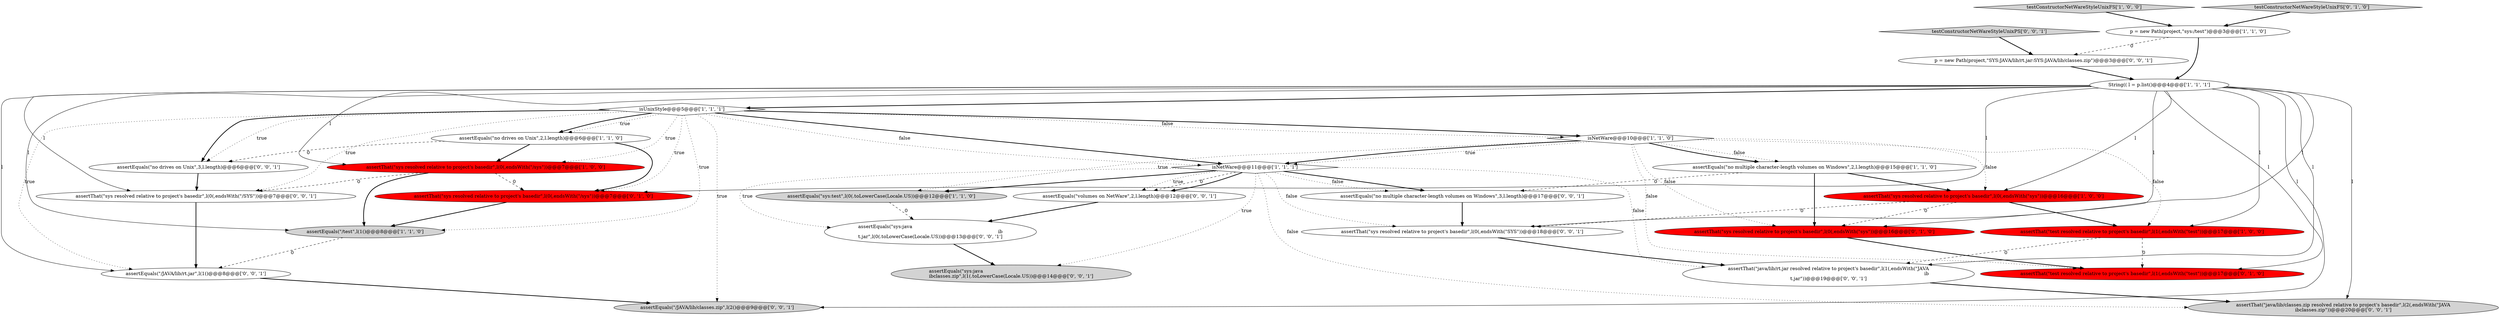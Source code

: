 digraph {
1 [style = filled, label = "String(( l = p.list()@@@4@@@['1', '1', '1']", fillcolor = white, shape = ellipse image = "AAA0AAABBB1BBB"];
26 [style = filled, label = "p = new Path(project,\"SYS:\JAVA/lib/rt.jar:SYS:\JAVA/lib/classes.zip\")@@@3@@@['0', '0', '1']", fillcolor = white, shape = ellipse image = "AAA0AAABBB3BBB"];
14 [style = filled, label = "assertThat(\"test resolved relative to project's basedir\",l(1(,endsWith(\"\test\"))@@@17@@@['0', '1', '0']", fillcolor = red, shape = ellipse image = "AAA1AAABBB2BBB"];
2 [style = filled, label = "isUnixStyle@@@5@@@['1', '1', '1']", fillcolor = white, shape = diamond image = "AAA0AAABBB1BBB"];
6 [style = filled, label = "assertEquals(\"sys:\test\",l(0(.toLowerCase(Locale.US))@@@12@@@['1', '1', '0']", fillcolor = lightgray, shape = ellipse image = "AAA0AAABBB1BBB"];
13 [style = filled, label = "assertThat(\"sys resolved relative to project's basedir\",l(0(,endsWith(\"\sys\"))@@@16@@@['0', '1', '0']", fillcolor = red, shape = ellipse image = "AAA1AAABBB2BBB"];
7 [style = filled, label = "assertEquals(\"/test\",l(1()@@@8@@@['1', '1', '0']", fillcolor = lightgray, shape = ellipse image = "AAA0AAABBB1BBB"];
19 [style = filled, label = "assertEquals(\"no multiple character-length volumes on Windows\",3,l.length)@@@17@@@['0', '0', '1']", fillcolor = white, shape = ellipse image = "AAA0AAABBB3BBB"];
28 [style = filled, label = "assertThat(\"java/lib/rt.jar resolved relative to project's basedir\",l(1(,endsWith(\"\JAVA\lib\rt.jar\"))@@@19@@@['0', '0', '1']", fillcolor = white, shape = ellipse image = "AAA0AAABBB3BBB"];
20 [style = filled, label = "assertEquals(\"/JAVA/lib/classes.zip\",l(2()@@@9@@@['0', '0', '1']", fillcolor = lightgray, shape = ellipse image = "AAA0AAABBB3BBB"];
27 [style = filled, label = "assertThat(\"sys resolved relative to project's basedir\",l(0(,endsWith(\"/SYS\"))@@@7@@@['0', '0', '1']", fillcolor = white, shape = ellipse image = "AAA0AAABBB3BBB"];
22 [style = filled, label = "assertEquals(\"volumes on NetWare\",2,l.length)@@@12@@@['0', '0', '1']", fillcolor = white, shape = ellipse image = "AAA0AAABBB3BBB"];
15 [style = filled, label = "assertThat(\"sys resolved relative to project's basedir\",l(0(,endsWith(\"/sys\"))@@@7@@@['0', '1', '0']", fillcolor = red, shape = ellipse image = "AAA1AAABBB2BBB"];
23 [style = filled, label = "testConstructorNetWareStyleUnixPS['0', '0', '1']", fillcolor = lightgray, shape = diamond image = "AAA0AAABBB3BBB"];
4 [style = filled, label = "p = new Path(project,\"sys:/test\")@@@3@@@['1', '1', '0']", fillcolor = white, shape = ellipse image = "AAA0AAABBB1BBB"];
25 [style = filled, label = "assertThat(\"java/lib/classes.zip resolved relative to project's basedir\",l(2(,endsWith(\"\JAVA\lib\classes.zip\"))@@@20@@@['0', '0', '1']", fillcolor = lightgray, shape = ellipse image = "AAA0AAABBB3BBB"];
0 [style = filled, label = "testConstructorNetWareStyleUnixFS['1', '0', '0']", fillcolor = lightgray, shape = diamond image = "AAA0AAABBB1BBB"];
17 [style = filled, label = "assertEquals(\"no drives on Unix\",3,l.length)@@@6@@@['0', '0', '1']", fillcolor = white, shape = ellipse image = "AAA0AAABBB3BBB"];
12 [style = filled, label = "isNetWare@@@10@@@['1', '1', '0']", fillcolor = white, shape = diamond image = "AAA0AAABBB1BBB"];
5 [style = filled, label = "assertEquals(\"no drives on Unix\",2,l.length)@@@6@@@['1', '1', '0']", fillcolor = white, shape = ellipse image = "AAA0AAABBB1BBB"];
16 [style = filled, label = "testConstructorNetWareStyleUnixFS['0', '1', '0']", fillcolor = lightgray, shape = diamond image = "AAA0AAABBB2BBB"];
3 [style = filled, label = "isNetWare@@@11@@@['1', '1', '1']", fillcolor = white, shape = diamond image = "AAA0AAABBB1BBB"];
21 [style = filled, label = "assertEquals(\"/JAVA/lib/rt.jar\",l(1()@@@8@@@['0', '0', '1']", fillcolor = white, shape = ellipse image = "AAA0AAABBB3BBB"];
10 [style = filled, label = "assertThat(\"test resolved relative to project's basedir\",l(1(,endsWith(\"\test\"))@@@17@@@['1', '0', '0']", fillcolor = red, shape = ellipse image = "AAA1AAABBB1BBB"];
9 [style = filled, label = "assertThat(\"sys resolved relative to project's basedir\",l(0(,endsWith(\"/sys\"))@@@7@@@['1', '0', '0']", fillcolor = red, shape = ellipse image = "AAA1AAABBB1BBB"];
24 [style = filled, label = "assertEquals(\"sys:\java\lib\classes.zip\",l(1(.toLowerCase(Locale.US))@@@14@@@['0', '0', '1']", fillcolor = lightgray, shape = ellipse image = "AAA0AAABBB3BBB"];
18 [style = filled, label = "assertEquals(\"sys:\java\lib\rt.jar\",l(0(.toLowerCase(Locale.US))@@@13@@@['0', '0', '1']", fillcolor = white, shape = ellipse image = "AAA0AAABBB3BBB"];
29 [style = filled, label = "assertThat(\"sys resolved relative to project's basedir\",l(0(,endsWith(\"\SYS\"))@@@18@@@['0', '0', '1']", fillcolor = white, shape = ellipse image = "AAA0AAABBB3BBB"];
8 [style = filled, label = "assertThat(\"sys resolved relative to project's basedir\",l(0(,endsWith(\"\sys\"))@@@16@@@['1', '0', '0']", fillcolor = red, shape = ellipse image = "AAA1AAABBB1BBB"];
11 [style = filled, label = "assertEquals(\"no multiple character-length volumes on Windows\",2,l.length)@@@15@@@['1', '1', '0']", fillcolor = white, shape = ellipse image = "AAA0AAABBB1BBB"];
2->17 [style = bold, label=""];
2->20 [style = dotted, label="true"];
8->10 [style = bold, label=""];
1->28 [style = solid, label="l"];
12->3 [style = dotted, label="true"];
12->11 [style = dotted, label="false"];
18->24 [style = bold, label=""];
7->21 [style = dashed, label="0"];
1->13 [style = solid, label="l"];
15->7 [style = bold, label=""];
5->9 [style = bold, label=""];
12->10 [style = dotted, label="false"];
1->10 [style = solid, label="l"];
19->29 [style = bold, label=""];
1->21 [style = solid, label="l"];
2->3 [style = bold, label=""];
26->1 [style = bold, label=""];
1->27 [style = solid, label="l"];
1->20 [style = solid, label="l"];
12->11 [style = bold, label=""];
2->17 [style = dotted, label="true"];
23->26 [style = bold, label=""];
2->15 [style = dotted, label="true"];
2->3 [style = dotted, label="false"];
9->27 [style = dashed, label="0"];
5->15 [style = bold, label=""];
3->6 [style = bold, label=""];
10->28 [style = dashed, label="0"];
2->21 [style = dotted, label="true"];
1->29 [style = solid, label="l"];
1->25 [style = solid, label="l"];
4->26 [style = dashed, label="0"];
3->22 [style = dashed, label="0"];
9->7 [style = bold, label=""];
3->22 [style = bold, label=""];
2->12 [style = bold, label=""];
1->14 [style = solid, label="l"];
3->24 [style = dotted, label="true"];
8->13 [style = dashed, label="0"];
6->18 [style = dashed, label="0"];
29->28 [style = bold, label=""];
12->8 [style = dotted, label="false"];
22->18 [style = bold, label=""];
2->12 [style = dotted, label="false"];
21->20 [style = bold, label=""];
2->9 [style = dotted, label="true"];
1->8 [style = solid, label="l"];
3->28 [style = dotted, label="false"];
3->19 [style = bold, label=""];
2->27 [style = dotted, label="true"];
12->6 [style = dotted, label="true"];
0->4 [style = bold, label=""];
9->15 [style = dashed, label="0"];
5->17 [style = dashed, label="0"];
11->19 [style = dashed, label="0"];
2->7 [style = dotted, label="true"];
3->18 [style = dotted, label="true"];
3->19 [style = dotted, label="false"];
11->13 [style = bold, label=""];
3->29 [style = dotted, label="false"];
3->22 [style = dotted, label="true"];
28->25 [style = bold, label=""];
1->7 [style = solid, label="l"];
11->8 [style = bold, label=""];
1->9 [style = solid, label="l"];
1->2 [style = bold, label=""];
4->1 [style = bold, label=""];
12->3 [style = bold, label=""];
1->15 [style = solid, label="l"];
17->27 [style = bold, label=""];
16->4 [style = bold, label=""];
2->5 [style = dotted, label="true"];
27->21 [style = bold, label=""];
13->14 [style = bold, label=""];
3->25 [style = dotted, label="false"];
12->14 [style = dotted, label="false"];
10->14 [style = dashed, label="0"];
8->29 [style = dashed, label="0"];
2->5 [style = bold, label=""];
12->13 [style = dotted, label="false"];
}

